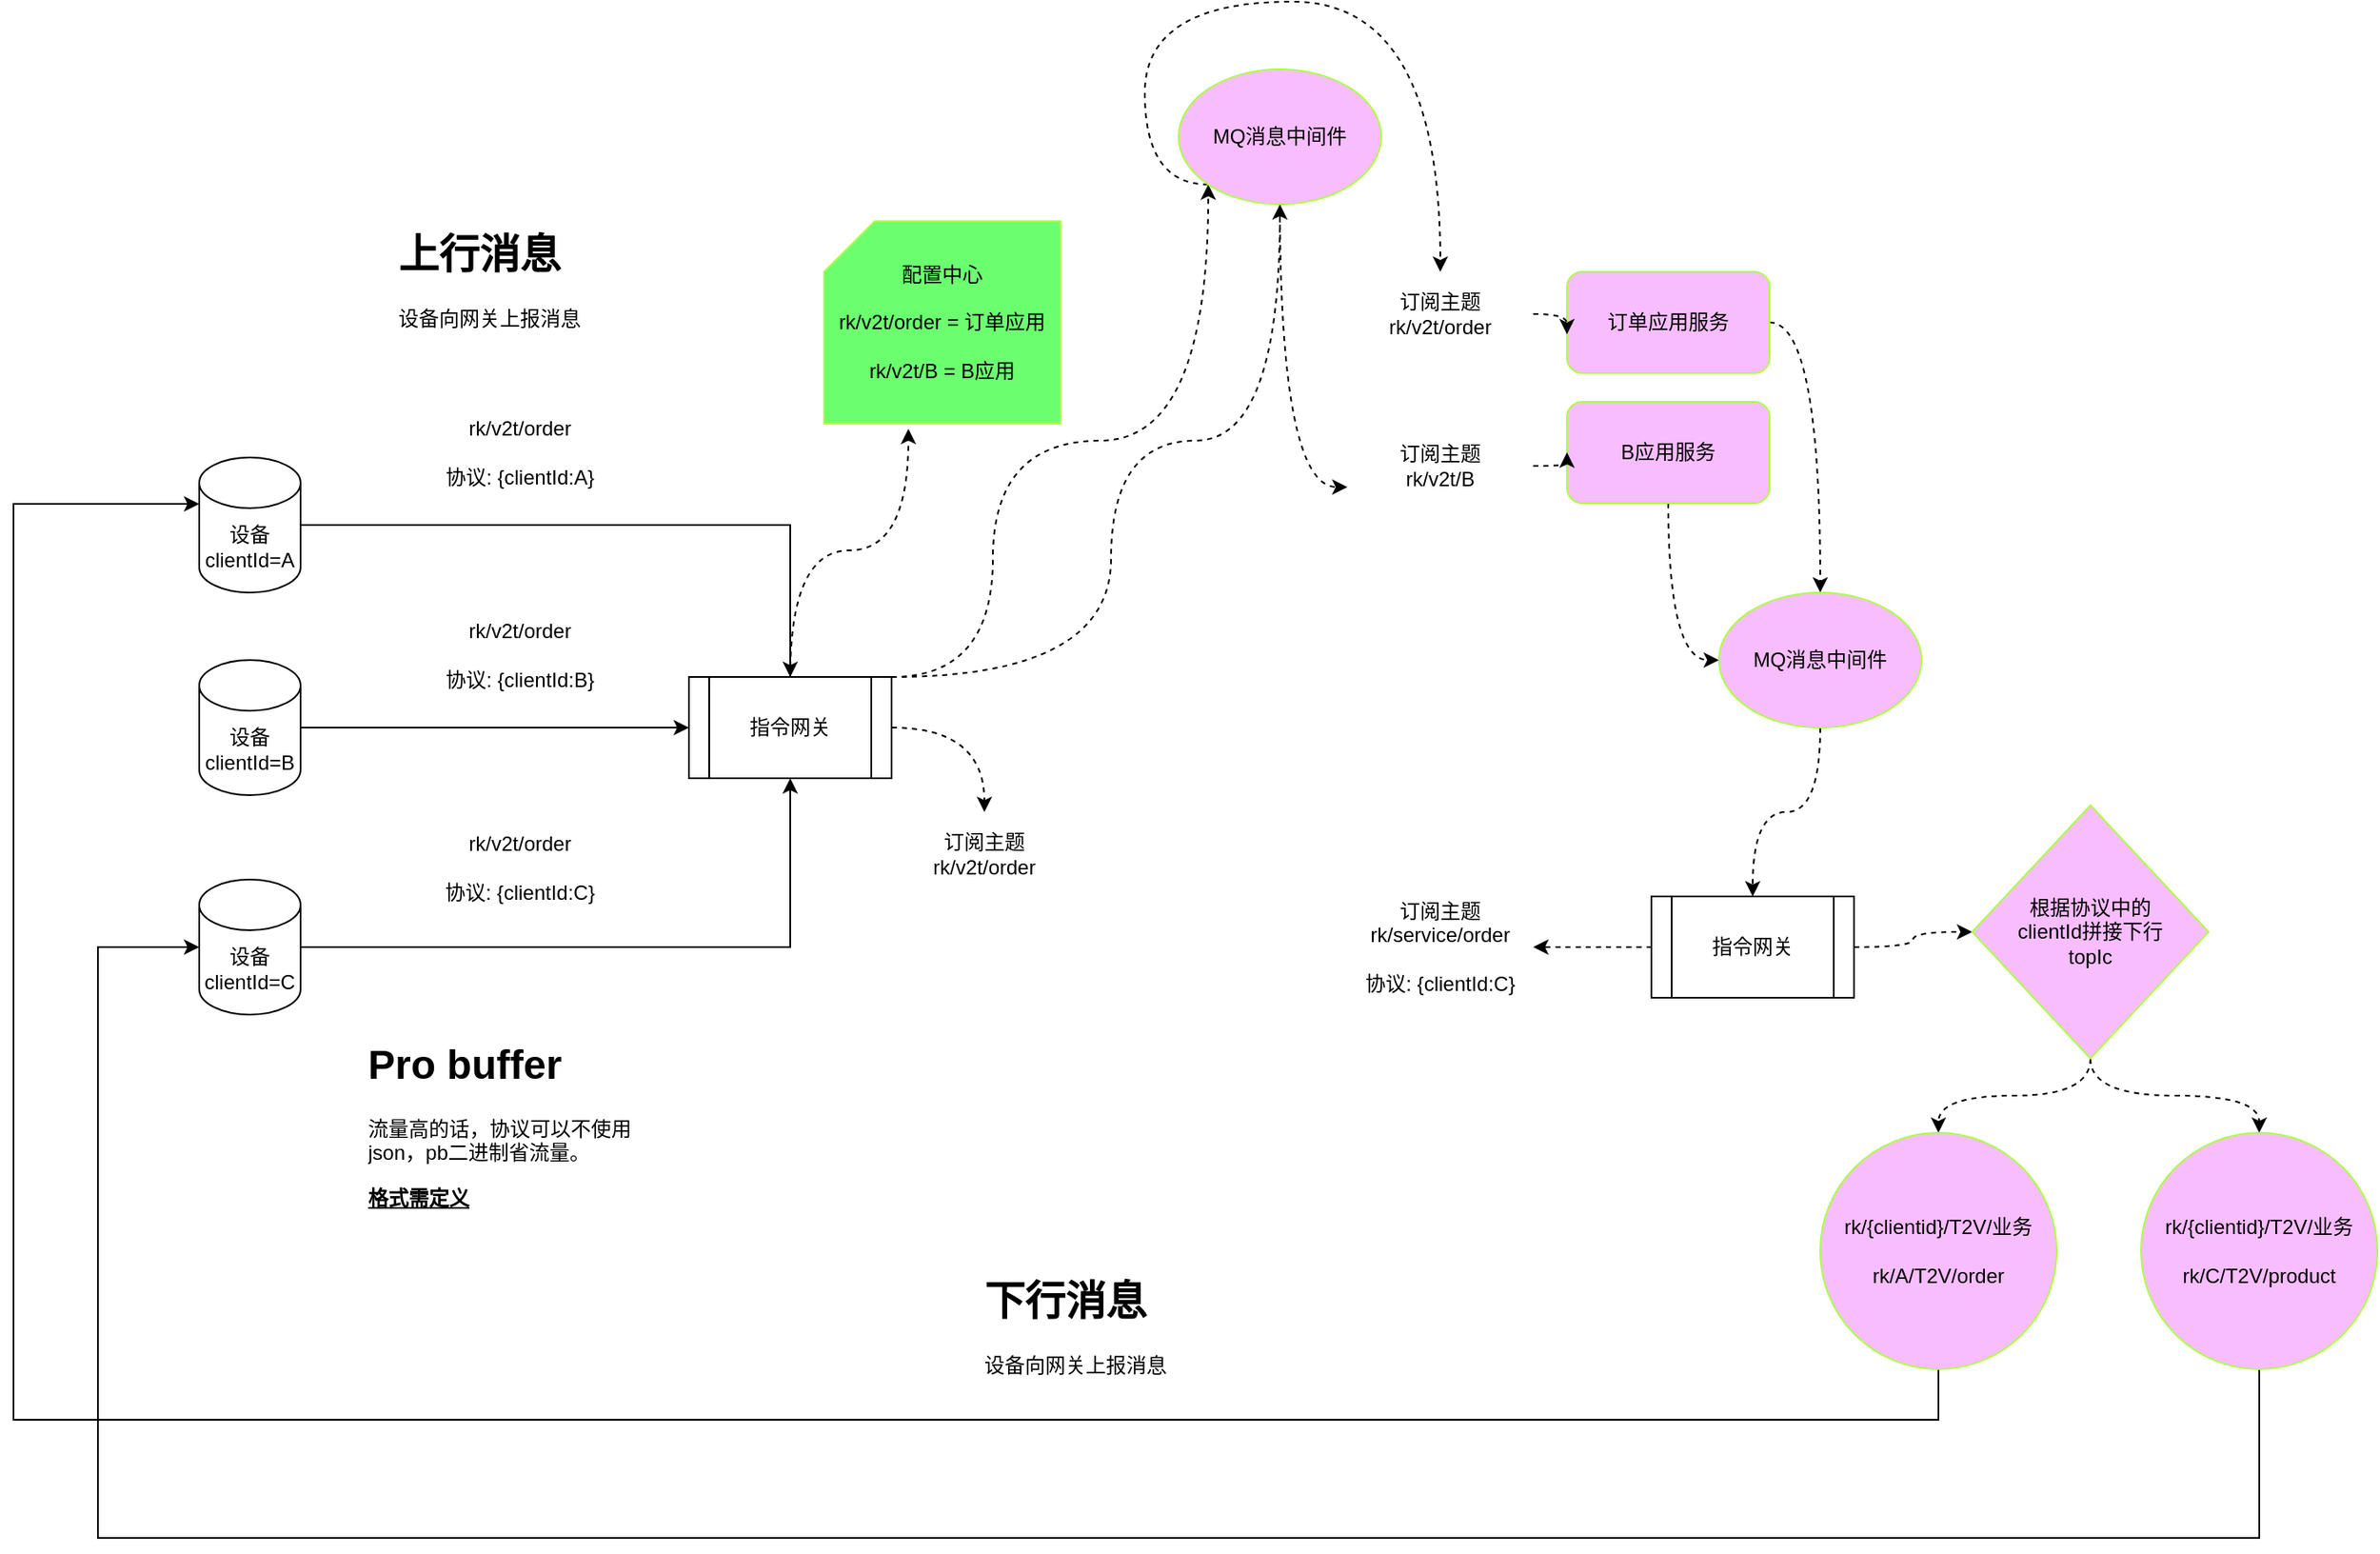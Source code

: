 <mxfile version="14.6.6" type="github">
  <diagram name="Page-1" id="e7e014a7-5840-1c2e-5031-d8a46d1fe8dd">
    <mxGraphModel dx="2066" dy="1900" grid="1" gridSize="10" guides="1" tooltips="1" connect="1" arrows="1" fold="1" page="1" pageScale="1" pageWidth="1169" pageHeight="826" background="none" math="0" shadow="0">
      <root>
        <mxCell id="0" />
        <mxCell id="1" parent="0" />
        <mxCell id="_RJPB_134TQNbrc5Tolc-45" style="edgeStyle=orthogonalEdgeStyle;rounded=0;orthogonalLoop=1;jettySize=auto;html=1;entryX=0.5;entryY=0;entryDx=0;entryDy=0;" edge="1" parent="1" source="_RJPB_134TQNbrc5Tolc-41" target="_RJPB_134TQNbrc5Tolc-44">
          <mxGeometry relative="1" as="geometry" />
        </mxCell>
        <mxCell id="_RJPB_134TQNbrc5Tolc-41" value="设备&lt;br&gt;clientId=A" style="shape=cylinder3;whiteSpace=wrap;html=1;boundedLbl=1;backgroundOutline=1;size=15;" vertex="1" parent="1">
          <mxGeometry x="200" y="170" width="60" height="80" as="geometry" />
        </mxCell>
        <mxCell id="_RJPB_134TQNbrc5Tolc-46" style="edgeStyle=orthogonalEdgeStyle;rounded=0;orthogonalLoop=1;jettySize=auto;html=1;exitX=1;exitY=0.5;exitDx=0;exitDy=0;exitPerimeter=0;entryX=0;entryY=0.5;entryDx=0;entryDy=0;" edge="1" parent="1" source="_RJPB_134TQNbrc5Tolc-42" target="_RJPB_134TQNbrc5Tolc-44">
          <mxGeometry relative="1" as="geometry" />
        </mxCell>
        <mxCell id="_RJPB_134TQNbrc5Tolc-42" value="&lt;span&gt;设备&lt;/span&gt;&lt;br&gt;&lt;span&gt;clientId=B&lt;/span&gt;" style="shape=cylinder3;whiteSpace=wrap;html=1;boundedLbl=1;backgroundOutline=1;size=15;" vertex="1" parent="1">
          <mxGeometry x="200" y="290" width="60" height="80" as="geometry" />
        </mxCell>
        <mxCell id="_RJPB_134TQNbrc5Tolc-47" style="edgeStyle=orthogonalEdgeStyle;rounded=0;orthogonalLoop=1;jettySize=auto;html=1;entryX=0.5;entryY=1;entryDx=0;entryDy=0;" edge="1" parent="1" source="_RJPB_134TQNbrc5Tolc-43" target="_RJPB_134TQNbrc5Tolc-44">
          <mxGeometry relative="1" as="geometry" />
        </mxCell>
        <mxCell id="_RJPB_134TQNbrc5Tolc-43" value="&lt;span&gt;设备&lt;/span&gt;&lt;br&gt;&lt;span&gt;clientId=C&lt;/span&gt;" style="shape=cylinder3;whiteSpace=wrap;html=1;boundedLbl=1;backgroundOutline=1;size=15;" vertex="1" parent="1">
          <mxGeometry x="200" y="420" width="60" height="80" as="geometry" />
        </mxCell>
        <mxCell id="_RJPB_134TQNbrc5Tolc-49" style="edgeStyle=orthogonalEdgeStyle;rounded=0;orthogonalLoop=1;jettySize=auto;html=1;exitX=1;exitY=0.5;exitDx=0;exitDy=0;dashed=1;curved=1;" edge="1" parent="1" source="_RJPB_134TQNbrc5Tolc-44" target="_RJPB_134TQNbrc5Tolc-48">
          <mxGeometry relative="1" as="geometry" />
        </mxCell>
        <mxCell id="_RJPB_134TQNbrc5Tolc-65" style="edgeStyle=orthogonalEdgeStyle;curved=1;rounded=0;orthogonalLoop=1;jettySize=auto;html=1;dashed=1;entryX=0.357;entryY=1.025;entryDx=0;entryDy=0;entryPerimeter=0;" edge="1" parent="1" source="_RJPB_134TQNbrc5Tolc-44" target="_RJPB_134TQNbrc5Tolc-59">
          <mxGeometry relative="1" as="geometry">
            <mxPoint x="610" y="160" as="targetPoint" />
          </mxGeometry>
        </mxCell>
        <mxCell id="_RJPB_134TQNbrc5Tolc-44" value="指令网关" style="shape=process;whiteSpace=wrap;html=1;backgroundOutline=1;" vertex="1" parent="1">
          <mxGeometry x="490" y="300" width="120" height="60" as="geometry" />
        </mxCell>
        <mxCell id="_RJPB_134TQNbrc5Tolc-48" value="订阅主题&lt;br&gt;rk/v2t/order" style="text;html=1;strokeColor=none;fillColor=none;align=center;verticalAlign=middle;whiteSpace=wrap;rounded=0;" vertex="1" parent="1">
          <mxGeometry x="610" y="380" width="110" height="50" as="geometry" />
        </mxCell>
        <mxCell id="_RJPB_134TQNbrc5Tolc-50" value="rk/v2t/order&lt;br&gt;&lt;br&gt;协议: {clientId:C}" style="text;html=1;strokeColor=none;fillColor=none;align=center;verticalAlign=middle;whiteSpace=wrap;rounded=0;" vertex="1" parent="1">
          <mxGeometry x="340" y="376" width="100" height="74" as="geometry" />
        </mxCell>
        <mxCell id="_RJPB_134TQNbrc5Tolc-53" value="rk/v2t/order&lt;br&gt;&lt;br&gt;协议: {clientId:B}" style="text;html=1;strokeColor=none;fillColor=none;align=center;verticalAlign=middle;whiteSpace=wrap;rounded=0;" vertex="1" parent="1">
          <mxGeometry x="340" y="250" width="100" height="74" as="geometry" />
        </mxCell>
        <mxCell id="_RJPB_134TQNbrc5Tolc-54" value="rk/v2t/order&lt;br&gt;&lt;br&gt;协议: {clientId:A}" style="text;html=1;strokeColor=none;fillColor=none;align=center;verticalAlign=middle;whiteSpace=wrap;rounded=0;" vertex="1" parent="1">
          <mxGeometry x="340" y="130" width="100" height="74" as="geometry" />
        </mxCell>
        <mxCell id="_RJPB_134TQNbrc5Tolc-58" value="&lt;h1&gt;Pro buffer&lt;/h1&gt;&lt;p&gt;流量高的话，协议可以不使用json，pb二进制省流量。&lt;/p&gt;&lt;p&gt;&lt;b&gt;&lt;u&gt;格式需定义&lt;/u&gt;&lt;/b&gt;&lt;/p&gt;" style="text;html=1;strokeColor=none;fillColor=none;spacing=5;spacingTop=-20;whiteSpace=wrap;overflow=hidden;rounded=0;" vertex="1" parent="1">
          <mxGeometry x="295" y="510" width="190" height="120" as="geometry" />
        </mxCell>
        <mxCell id="_RJPB_134TQNbrc5Tolc-60" style="edgeStyle=orthogonalEdgeStyle;curved=1;rounded=0;orthogonalLoop=1;jettySize=auto;html=1;dashed=1;entryX=0.5;entryY=1;entryDx=0;entryDy=0;exitX=1;exitY=0;exitDx=0;exitDy=0;" edge="1" parent="1" source="_RJPB_134TQNbrc5Tolc-44" target="_RJPB_134TQNbrc5Tolc-75">
          <mxGeometry relative="1" as="geometry">
            <mxPoint x="980" y="90" as="targetPoint" />
            <Array as="points">
              <mxPoint x="740" y="300" />
              <mxPoint x="740" y="160" />
              <mxPoint x="840" y="160" />
            </Array>
          </mxGeometry>
        </mxCell>
        <mxCell id="_RJPB_134TQNbrc5Tolc-63" style="edgeStyle=orthogonalEdgeStyle;curved=1;rounded=0;orthogonalLoop=1;jettySize=auto;html=1;entryX=0;entryY=1;entryDx=0;entryDy=0;dashed=1;exitX=1;exitY=0;exitDx=0;exitDy=0;" edge="1" parent="1" source="_RJPB_134TQNbrc5Tolc-44" target="_RJPB_134TQNbrc5Tolc-75">
          <mxGeometry relative="1" as="geometry">
            <Array as="points">
              <mxPoint x="670" y="300" />
              <mxPoint x="670" y="160" />
              <mxPoint x="798" y="160" />
            </Array>
          </mxGeometry>
        </mxCell>
        <mxCell id="_RJPB_134TQNbrc5Tolc-59" value="&lt;span&gt;配置中心&lt;br&gt;&lt;br&gt;&lt;/span&gt;rk/v2t/order = 订单应用&lt;br&gt;&lt;span&gt;&lt;br&gt;&lt;/span&gt;rk/v2t/B = B应用&lt;span&gt;&lt;br&gt;&lt;/span&gt;" style="shape=card;whiteSpace=wrap;html=1;strokeColor=#ADFF42;fillColor=#6BFF70;" vertex="1" parent="1">
          <mxGeometry x="570" y="30" width="140" height="120" as="geometry" />
        </mxCell>
        <mxCell id="_RJPB_134TQNbrc5Tolc-86" style="edgeStyle=orthogonalEdgeStyle;curved=1;rounded=0;orthogonalLoop=1;jettySize=auto;html=1;exitX=1;exitY=0.5;exitDx=0;exitDy=0;dashed=1;" edge="1" parent="1" source="_RJPB_134TQNbrc5Tolc-61" target="_RJPB_134TQNbrc5Tolc-85">
          <mxGeometry relative="1" as="geometry" />
        </mxCell>
        <mxCell id="_RJPB_134TQNbrc5Tolc-61" value="订单应用服务" style="rounded=1;whiteSpace=wrap;html=1;strokeColor=#ADFF42;fillColor=#F8BDFF;" vertex="1" parent="1">
          <mxGeometry x="1010" y="60" width="120" height="60" as="geometry" />
        </mxCell>
        <mxCell id="_RJPB_134TQNbrc5Tolc-87" style="edgeStyle=orthogonalEdgeStyle;curved=1;rounded=0;orthogonalLoop=1;jettySize=auto;html=1;exitX=0.5;exitY=1;exitDx=0;exitDy=0;entryX=0;entryY=0.5;entryDx=0;entryDy=0;dashed=1;" edge="1" parent="1" source="_RJPB_134TQNbrc5Tolc-62" target="_RJPB_134TQNbrc5Tolc-85">
          <mxGeometry relative="1" as="geometry" />
        </mxCell>
        <mxCell id="_RJPB_134TQNbrc5Tolc-62" value="B应用服务" style="rounded=1;whiteSpace=wrap;html=1;strokeColor=#ADFF42;fillColor=#F8BDFF;" vertex="1" parent="1">
          <mxGeometry x="1010" y="137" width="120" height="60" as="geometry" />
        </mxCell>
        <mxCell id="_RJPB_134TQNbrc5Tolc-67" value="&lt;h1&gt;上行消息&lt;/h1&gt;&lt;p&gt;设备向网关上报消息&lt;/p&gt;" style="text;html=1;strokeColor=none;fillColor=none;spacing=5;spacingTop=-20;whiteSpace=wrap;overflow=hidden;rounded=0;" vertex="1" parent="1">
          <mxGeometry x="312.5" y="30" width="155" height="80" as="geometry" />
        </mxCell>
        <mxCell id="_RJPB_134TQNbrc5Tolc-68" value="&lt;h1&gt;下行消息&lt;/h1&gt;&lt;p&gt;设备向网关上报消息&lt;/p&gt;" style="text;html=1;strokeColor=none;fillColor=none;spacing=5;spacingTop=-20;whiteSpace=wrap;overflow=hidden;rounded=0;" vertex="1" parent="1">
          <mxGeometry x="660" y="650" width="155" height="80" as="geometry" />
        </mxCell>
        <mxCell id="_RJPB_134TQNbrc5Tolc-73" style="edgeStyle=orthogonalEdgeStyle;curved=1;rounded=0;orthogonalLoop=1;jettySize=auto;html=1;exitX=0;exitY=0.5;exitDx=0;exitDy=0;dashed=1;" edge="1" parent="1" source="_RJPB_134TQNbrc5Tolc-70" target="_RJPB_134TQNbrc5Tolc-72">
          <mxGeometry relative="1" as="geometry" />
        </mxCell>
        <mxCell id="_RJPB_134TQNbrc5Tolc-91" style="edgeStyle=orthogonalEdgeStyle;curved=1;rounded=0;orthogonalLoop=1;jettySize=auto;html=1;exitX=1;exitY=0.5;exitDx=0;exitDy=0;entryX=0;entryY=0.5;entryDx=0;entryDy=0;dashed=1;" edge="1" parent="1" source="_RJPB_134TQNbrc5Tolc-70" target="_RJPB_134TQNbrc5Tolc-89">
          <mxGeometry relative="1" as="geometry" />
        </mxCell>
        <mxCell id="_RJPB_134TQNbrc5Tolc-70" value="指令网关" style="shape=process;whiteSpace=wrap;html=1;backgroundOutline=1;" vertex="1" parent="1">
          <mxGeometry x="1060" y="430" width="120" height="60" as="geometry" />
        </mxCell>
        <mxCell id="_RJPB_134TQNbrc5Tolc-72" value="订阅主题&lt;br&gt;rk/service/order&lt;br&gt;&lt;br&gt;协议: {clientId:C}" style="text;html=1;strokeColor=none;fillColor=none;align=center;verticalAlign=middle;whiteSpace=wrap;rounded=0;" vertex="1" parent="1">
          <mxGeometry x="880" y="435" width="110" height="50" as="geometry" />
        </mxCell>
        <mxCell id="_RJPB_134TQNbrc5Tolc-79" style="edgeStyle=orthogonalEdgeStyle;curved=1;rounded=0;orthogonalLoop=1;jettySize=auto;html=1;entryX=0;entryY=0.75;entryDx=0;entryDy=0;dashed=1;" edge="1" parent="1" source="_RJPB_134TQNbrc5Tolc-75" target="_RJPB_134TQNbrc5Tolc-78">
          <mxGeometry relative="1" as="geometry" />
        </mxCell>
        <mxCell id="_RJPB_134TQNbrc5Tolc-80" style="edgeStyle=orthogonalEdgeStyle;curved=1;rounded=0;orthogonalLoop=1;jettySize=auto;html=1;exitX=0;exitY=1;exitDx=0;exitDy=0;dashed=1;" edge="1" parent="1" source="_RJPB_134TQNbrc5Tolc-75" target="_RJPB_134TQNbrc5Tolc-77">
          <mxGeometry relative="1" as="geometry">
            <Array as="points">
              <mxPoint x="760" y="8" />
              <mxPoint x="760" y="-100" />
              <mxPoint x="935" y="-100" />
            </Array>
          </mxGeometry>
        </mxCell>
        <mxCell id="_RJPB_134TQNbrc5Tolc-75" value="MQ消息中间件" style="ellipse;whiteSpace=wrap;html=1;strokeColor=#ADFF42;fillColor=#F8BDFF;" vertex="1" parent="1">
          <mxGeometry x="780" y="-60" width="120" height="80" as="geometry" />
        </mxCell>
        <mxCell id="_RJPB_134TQNbrc5Tolc-83" style="edgeStyle=orthogonalEdgeStyle;curved=1;rounded=0;orthogonalLoop=1;jettySize=auto;html=1;entryX=0.008;entryY=0.617;entryDx=0;entryDy=0;entryPerimeter=0;dashed=1;" edge="1" parent="1" source="_RJPB_134TQNbrc5Tolc-77" target="_RJPB_134TQNbrc5Tolc-61">
          <mxGeometry relative="1" as="geometry" />
        </mxCell>
        <mxCell id="_RJPB_134TQNbrc5Tolc-77" value="订阅主题&lt;br&gt;rk/v2t/order" style="text;html=1;strokeColor=none;fillColor=none;align=center;verticalAlign=middle;whiteSpace=wrap;rounded=0;" vertex="1" parent="1">
          <mxGeometry x="880" y="60" width="110" height="50" as="geometry" />
        </mxCell>
        <mxCell id="_RJPB_134TQNbrc5Tolc-82" style="edgeStyle=orthogonalEdgeStyle;curved=1;rounded=0;orthogonalLoop=1;jettySize=auto;html=1;exitX=1;exitY=0.5;exitDx=0;exitDy=0;dashed=1;" edge="1" parent="1" source="_RJPB_134TQNbrc5Tolc-78" target="_RJPB_134TQNbrc5Tolc-62">
          <mxGeometry relative="1" as="geometry" />
        </mxCell>
        <mxCell id="_RJPB_134TQNbrc5Tolc-78" value="订阅主题&lt;br&gt;rk/v2t/B" style="text;html=1;strokeColor=none;fillColor=none;align=center;verticalAlign=middle;whiteSpace=wrap;rounded=0;" vertex="1" parent="1">
          <mxGeometry x="880" y="150" width="110" height="50" as="geometry" />
        </mxCell>
        <mxCell id="_RJPB_134TQNbrc5Tolc-88" style="edgeStyle=orthogonalEdgeStyle;curved=1;rounded=0;orthogonalLoop=1;jettySize=auto;html=1;entryX=0.5;entryY=0;entryDx=0;entryDy=0;dashed=1;" edge="1" parent="1" source="_RJPB_134TQNbrc5Tolc-85" target="_RJPB_134TQNbrc5Tolc-70">
          <mxGeometry relative="1" as="geometry" />
        </mxCell>
        <mxCell id="_RJPB_134TQNbrc5Tolc-85" value="MQ消息中间件" style="ellipse;whiteSpace=wrap;html=1;strokeColor=#ADFF42;fillColor=#F8BDFF;" vertex="1" parent="1">
          <mxGeometry x="1100" y="250" width="120" height="80" as="geometry" />
        </mxCell>
        <mxCell id="_RJPB_134TQNbrc5Tolc-92" style="edgeStyle=orthogonalEdgeStyle;curved=1;rounded=0;orthogonalLoop=1;jettySize=auto;html=1;dashed=1;" edge="1" parent="1" source="_RJPB_134TQNbrc5Tolc-89" target="_RJPB_134TQNbrc5Tolc-95">
          <mxGeometry relative="1" as="geometry">
            <mxPoint x="1270" y="570" as="targetPoint" />
          </mxGeometry>
        </mxCell>
        <mxCell id="_RJPB_134TQNbrc5Tolc-93" style="edgeStyle=orthogonalEdgeStyle;curved=1;rounded=0;orthogonalLoop=1;jettySize=auto;html=1;exitX=0.5;exitY=1;exitDx=0;exitDy=0;dashed=1;entryX=0.5;entryY=0;entryDx=0;entryDy=0;" edge="1" parent="1" source="_RJPB_134TQNbrc5Tolc-89" target="_RJPB_134TQNbrc5Tolc-96">
          <mxGeometry relative="1" as="geometry">
            <mxPoint x="1410" y="560" as="targetPoint" />
          </mxGeometry>
        </mxCell>
        <mxCell id="_RJPB_134TQNbrc5Tolc-89" value="根据协议中的&lt;br&gt;clientId拼接下行&lt;br&gt;topIc" style="rhombus;whiteSpace=wrap;html=1;strokeColor=#ADFF42;fillColor=#F8BDFF;" vertex="1" parent="1">
          <mxGeometry x="1250" y="376" width="140" height="150" as="geometry" />
        </mxCell>
        <mxCell id="_RJPB_134TQNbrc5Tolc-97" style="edgeStyle=orthogonalEdgeStyle;rounded=0;orthogonalLoop=1;jettySize=auto;html=1;entryX=0;entryY=0;entryDx=0;entryDy=27.5;entryPerimeter=0;" edge="1" parent="1" source="_RJPB_134TQNbrc5Tolc-95" target="_RJPB_134TQNbrc5Tolc-41">
          <mxGeometry relative="1" as="geometry">
            <Array as="points">
              <mxPoint x="1230" y="740" />
              <mxPoint x="90" y="740" />
              <mxPoint x="90" y="198" />
            </Array>
          </mxGeometry>
        </mxCell>
        <mxCell id="_RJPB_134TQNbrc5Tolc-95" value="&lt;span&gt;rk/{clientid}/T2V/业务&lt;br&gt;&lt;br&gt;&lt;/span&gt;rk/A/T2V/order" style="ellipse;whiteSpace=wrap;html=1;aspect=fixed;strokeColor=#ADFF42;fillColor=#F8BDFF;" vertex="1" parent="1">
          <mxGeometry x="1160" y="570" width="140" height="140" as="geometry" />
        </mxCell>
        <mxCell id="_RJPB_134TQNbrc5Tolc-98" style="edgeStyle=orthogonalEdgeStyle;rounded=0;orthogonalLoop=1;jettySize=auto;html=1;exitX=0.5;exitY=1;exitDx=0;exitDy=0;entryX=0;entryY=0.5;entryDx=0;entryDy=0;entryPerimeter=0;" edge="1" parent="1" source="_RJPB_134TQNbrc5Tolc-96" target="_RJPB_134TQNbrc5Tolc-43">
          <mxGeometry relative="1" as="geometry">
            <mxPoint x="320" y="840" as="targetPoint" />
            <Array as="points">
              <mxPoint x="1420" y="810" />
              <mxPoint x="140" y="810" />
              <mxPoint x="140" y="460" />
            </Array>
          </mxGeometry>
        </mxCell>
        <mxCell id="_RJPB_134TQNbrc5Tolc-96" value="&lt;span&gt;rk/{clientid}/T2V/业务&lt;br&gt;&lt;br&gt;&lt;/span&gt;rk/C/T2V/product&lt;span&gt;&lt;br&gt;&lt;/span&gt;" style="ellipse;whiteSpace=wrap;html=1;aspect=fixed;strokeColor=#ADFF42;fillColor=#F8BDFF;" vertex="1" parent="1">
          <mxGeometry x="1350" y="570" width="140" height="140" as="geometry" />
        </mxCell>
      </root>
    </mxGraphModel>
  </diagram>
</mxfile>
